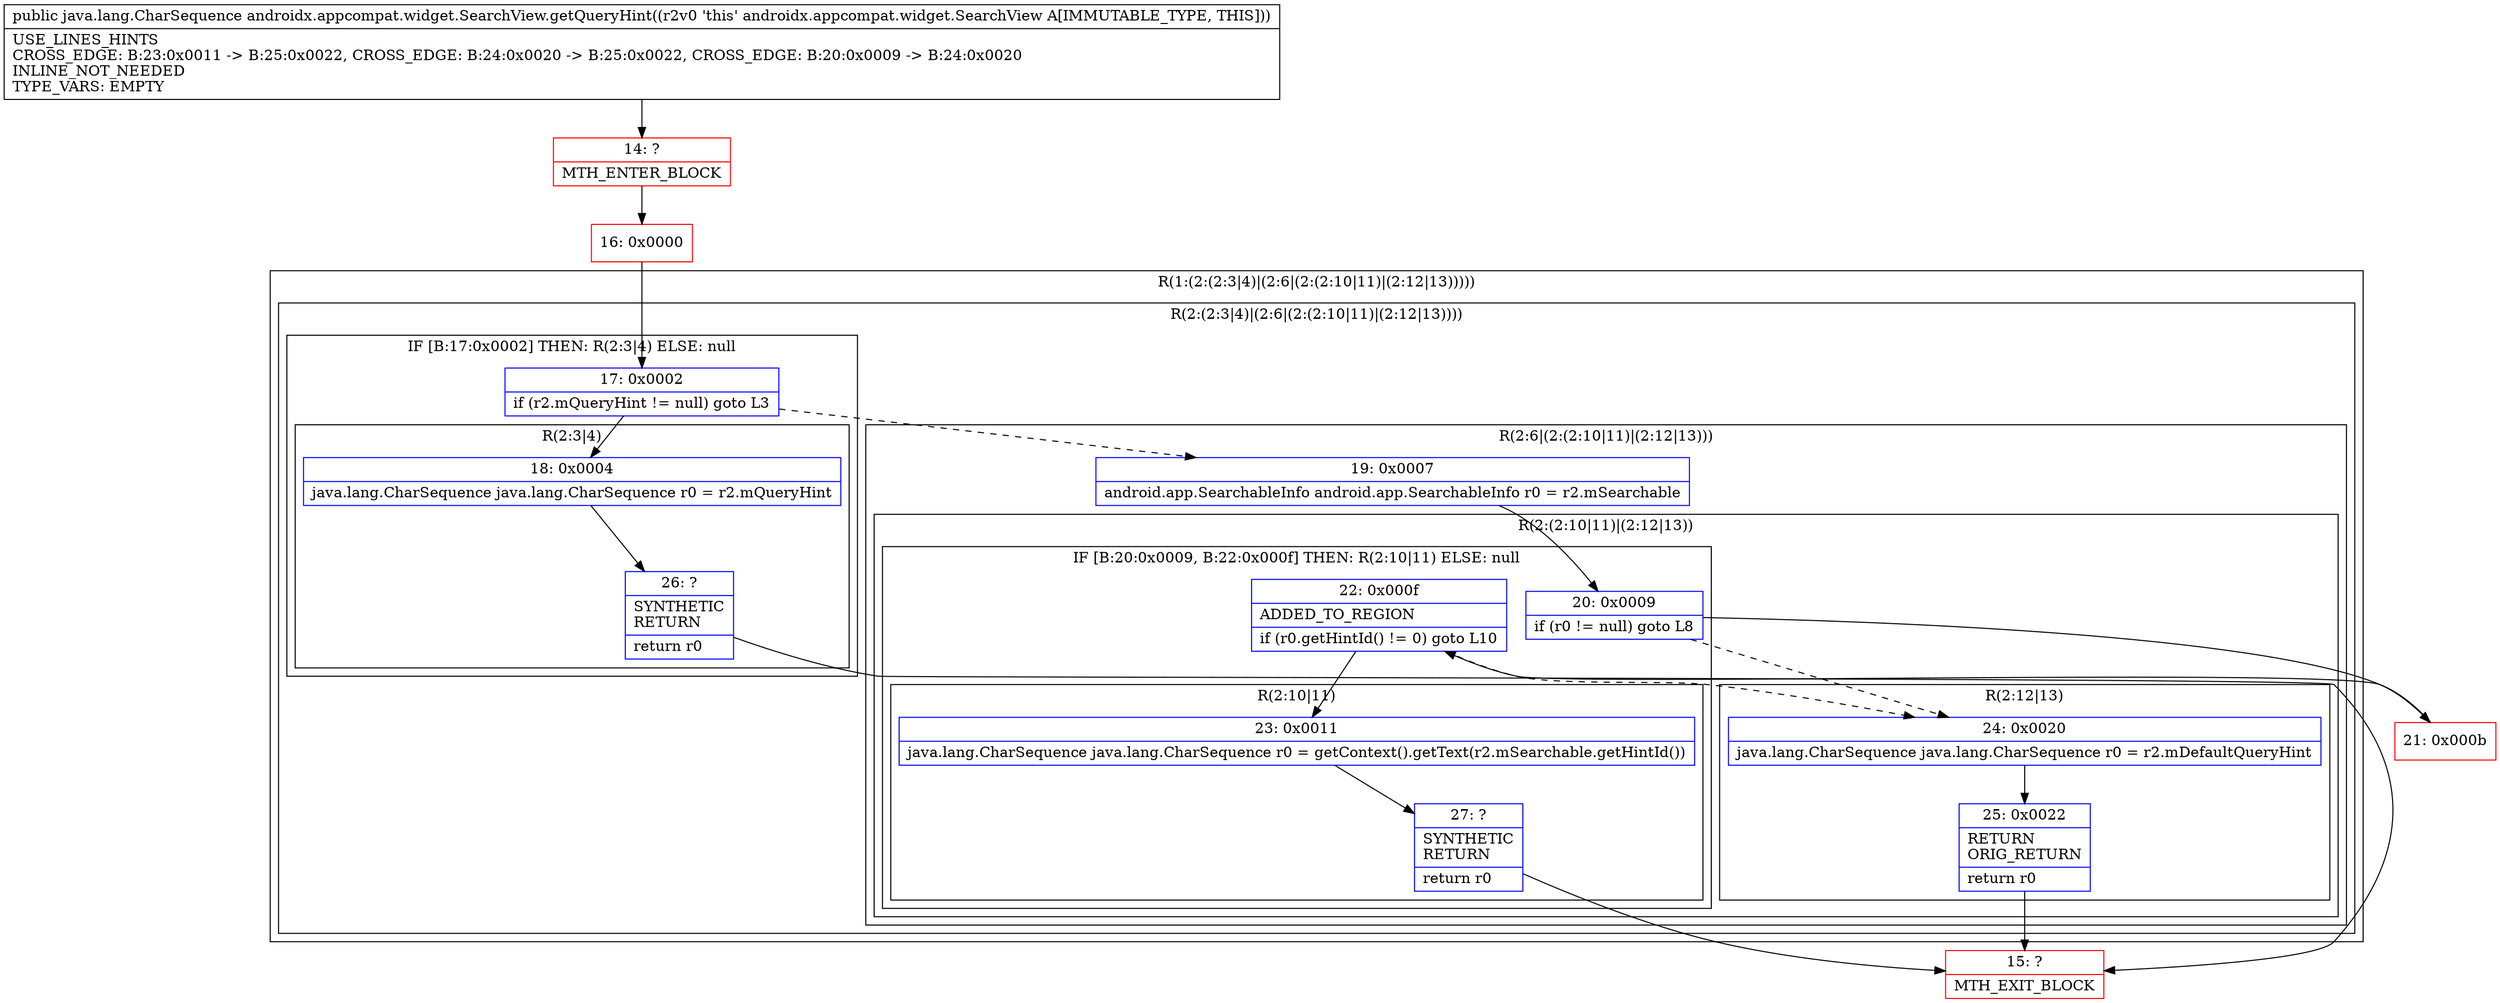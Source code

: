 digraph "CFG forandroidx.appcompat.widget.SearchView.getQueryHint()Ljava\/lang\/CharSequence;" {
subgraph cluster_Region_360960144 {
label = "R(1:(2:(2:3|4)|(2:6|(2:(2:10|11)|(2:12|13)))))";
node [shape=record,color=blue];
subgraph cluster_Region_940140667 {
label = "R(2:(2:3|4)|(2:6|(2:(2:10|11)|(2:12|13))))";
node [shape=record,color=blue];
subgraph cluster_IfRegion_460921600 {
label = "IF [B:17:0x0002] THEN: R(2:3|4) ELSE: null";
node [shape=record,color=blue];
Node_17 [shape=record,label="{17\:\ 0x0002|if (r2.mQueryHint != null) goto L3\l}"];
subgraph cluster_Region_1686537708 {
label = "R(2:3|4)";
node [shape=record,color=blue];
Node_18 [shape=record,label="{18\:\ 0x0004|java.lang.CharSequence java.lang.CharSequence r0 = r2.mQueryHint\l}"];
Node_26 [shape=record,label="{26\:\ ?|SYNTHETIC\lRETURN\l|return r0\l}"];
}
}
subgraph cluster_Region_1466878224 {
label = "R(2:6|(2:(2:10|11)|(2:12|13)))";
node [shape=record,color=blue];
Node_19 [shape=record,label="{19\:\ 0x0007|android.app.SearchableInfo android.app.SearchableInfo r0 = r2.mSearchable\l}"];
subgraph cluster_Region_1165230266 {
label = "R(2:(2:10|11)|(2:12|13))";
node [shape=record,color=blue];
subgraph cluster_IfRegion_1335045877 {
label = "IF [B:20:0x0009, B:22:0x000f] THEN: R(2:10|11) ELSE: null";
node [shape=record,color=blue];
Node_20 [shape=record,label="{20\:\ 0x0009|if (r0 != null) goto L8\l}"];
Node_22 [shape=record,label="{22\:\ 0x000f|ADDED_TO_REGION\l|if (r0.getHintId() != 0) goto L10\l}"];
subgraph cluster_Region_1157751317 {
label = "R(2:10|11)";
node [shape=record,color=blue];
Node_23 [shape=record,label="{23\:\ 0x0011|java.lang.CharSequence java.lang.CharSequence r0 = getContext().getText(r2.mSearchable.getHintId())\l}"];
Node_27 [shape=record,label="{27\:\ ?|SYNTHETIC\lRETURN\l|return r0\l}"];
}
}
subgraph cluster_Region_1788016519 {
label = "R(2:12|13)";
node [shape=record,color=blue];
Node_24 [shape=record,label="{24\:\ 0x0020|java.lang.CharSequence java.lang.CharSequence r0 = r2.mDefaultQueryHint\l}"];
Node_25 [shape=record,label="{25\:\ 0x0022|RETURN\lORIG_RETURN\l|return r0\l}"];
}
}
}
}
}
Node_14 [shape=record,color=red,label="{14\:\ ?|MTH_ENTER_BLOCK\l}"];
Node_16 [shape=record,color=red,label="{16\:\ 0x0000}"];
Node_15 [shape=record,color=red,label="{15\:\ ?|MTH_EXIT_BLOCK\l}"];
Node_21 [shape=record,color=red,label="{21\:\ 0x000b}"];
MethodNode[shape=record,label="{public java.lang.CharSequence androidx.appcompat.widget.SearchView.getQueryHint((r2v0 'this' androidx.appcompat.widget.SearchView A[IMMUTABLE_TYPE, THIS]))  | USE_LINES_HINTS\lCROSS_EDGE: B:23:0x0011 \-\> B:25:0x0022, CROSS_EDGE: B:24:0x0020 \-\> B:25:0x0022, CROSS_EDGE: B:20:0x0009 \-\> B:24:0x0020\lINLINE_NOT_NEEDED\lTYPE_VARS: EMPTY\l}"];
MethodNode -> Node_14;Node_17 -> Node_18;
Node_17 -> Node_19[style=dashed];
Node_18 -> Node_26;
Node_26 -> Node_15;
Node_19 -> Node_20;
Node_20 -> Node_21;
Node_20 -> Node_24[style=dashed];
Node_22 -> Node_23;
Node_22 -> Node_24[style=dashed];
Node_23 -> Node_27;
Node_27 -> Node_15;
Node_24 -> Node_25;
Node_25 -> Node_15;
Node_14 -> Node_16;
Node_16 -> Node_17;
Node_21 -> Node_22;
}

